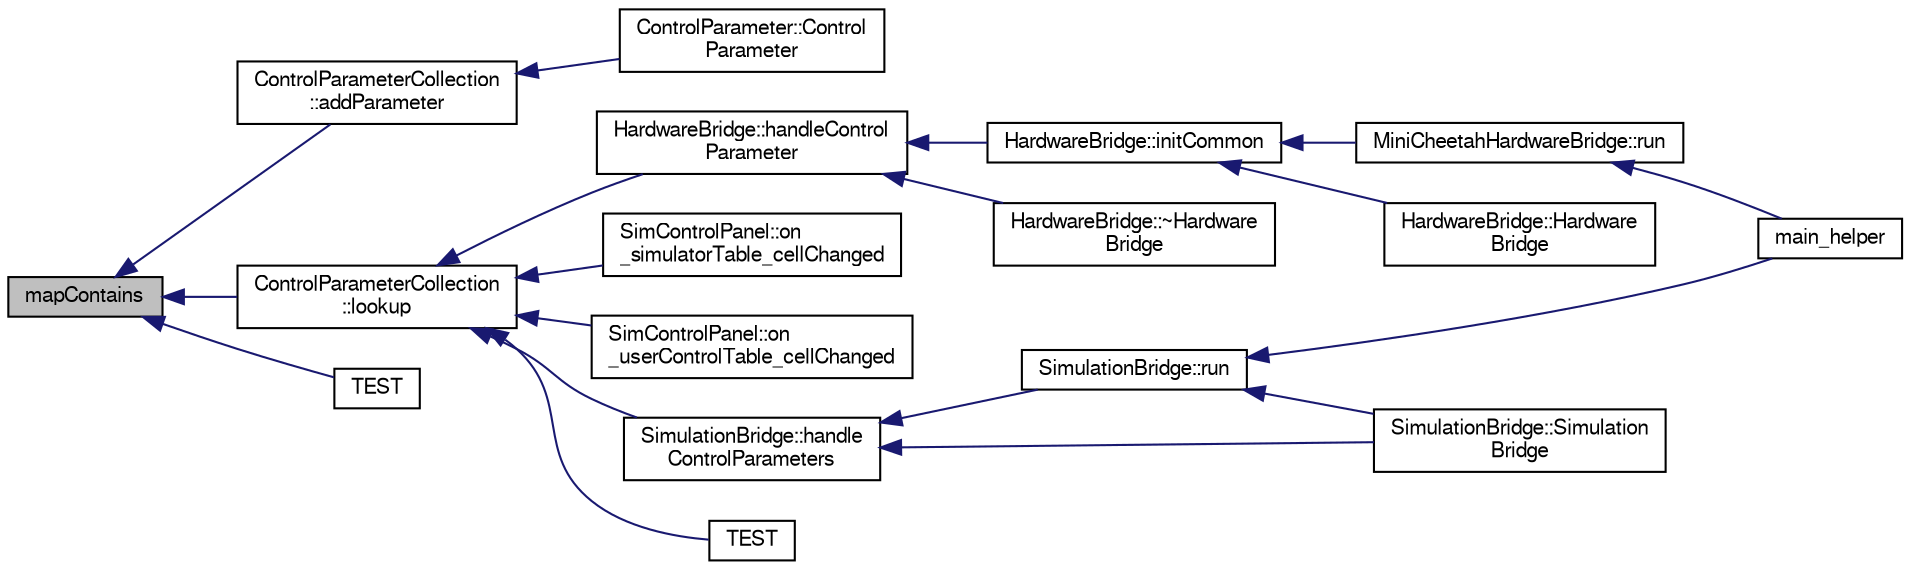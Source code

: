 digraph "mapContains"
{
  edge [fontname="FreeSans",fontsize="10",labelfontname="FreeSans",labelfontsize="10"];
  node [fontname="FreeSans",fontsize="10",shape=record];
  rankdir="LR";
  Node1 [label="mapContains",height=0.2,width=0.4,color="black", fillcolor="grey75", style="filled", fontcolor="black"];
  Node1 -> Node2 [dir="back",color="midnightblue",fontsize="10",style="solid",fontname="FreeSans"];
  Node2 [label="ControlParameterCollection\l::addParameter",height=0.2,width=0.4,color="black", fillcolor="white", style="filled",URL="$dd/da1/class_control_parameter_collection.html#a3080ce39e957349dfe87ba7da7d0d8ec"];
  Node2 -> Node3 [dir="back",color="midnightblue",fontsize="10",style="solid",fontname="FreeSans"];
  Node3 [label="ControlParameter::Control\lParameter",height=0.2,width=0.4,color="black", fillcolor="white", style="filled",URL="$da/d98/class_control_parameter.html#ac3856141809ee15f4c1e5fb3899bf1f9"];
  Node1 -> Node4 [dir="back",color="midnightblue",fontsize="10",style="solid",fontname="FreeSans"];
  Node4 [label="ControlParameterCollection\l::lookup",height=0.2,width=0.4,color="black", fillcolor="white", style="filled",URL="$dd/da1/class_control_parameter_collection.html#a9e6262aa46992ca879b50d70df030a56"];
  Node4 -> Node5 [dir="back",color="midnightblue",fontsize="10",style="solid",fontname="FreeSans"];
  Node5 [label="HardwareBridge::handleControl\lParameter",height=0.2,width=0.4,color="black", fillcolor="white", style="filled",URL="$d8/dd8/class_hardware_bridge.html#aa5bd1ccd29e15e2f0ecb5b3f65795784"];
  Node5 -> Node6 [dir="back",color="midnightblue",fontsize="10",style="solid",fontname="FreeSans"];
  Node6 [label="HardwareBridge::initCommon",height=0.2,width=0.4,color="black", fillcolor="white", style="filled",URL="$d8/dd8/class_hardware_bridge.html#a4a8078bc3b30d7260281598990243262"];
  Node6 -> Node7 [dir="back",color="midnightblue",fontsize="10",style="solid",fontname="FreeSans"];
  Node7 [label="MiniCheetahHardwareBridge::run",height=0.2,width=0.4,color="black", fillcolor="white", style="filled",URL="$d0/dc5/class_mini_cheetah_hardware_bridge.html#a685c0e118f44327e7734119bd232d484"];
  Node7 -> Node8 [dir="back",color="midnightblue",fontsize="10",style="solid",fontname="FreeSans"];
  Node8 [label="main_helper",height=0.2,width=0.4,color="black", fillcolor="white", style="filled",URL="$d3/dfa/main__helper_8cpp.html#acd1b6ffaae55ecc3c765c38ce5bf3a95"];
  Node6 -> Node9 [dir="back",color="midnightblue",fontsize="10",style="solid",fontname="FreeSans"];
  Node9 [label="HardwareBridge::Hardware\lBridge",height=0.2,width=0.4,color="black", fillcolor="white", style="filled",URL="$d8/dd8/class_hardware_bridge.html#a5de3c6c9f311c568c2ba4468e9b73313"];
  Node5 -> Node10 [dir="back",color="midnightblue",fontsize="10",style="solid",fontname="FreeSans"];
  Node10 [label="HardwareBridge::~Hardware\lBridge",height=0.2,width=0.4,color="black", fillcolor="white", style="filled",URL="$d8/dd8/class_hardware_bridge.html#a038873f692d1128e00c75f2b897ebdbd"];
  Node4 -> Node11 [dir="back",color="midnightblue",fontsize="10",style="solid",fontname="FreeSans"];
  Node11 [label="SimControlPanel::on\l_simulatorTable_cellChanged",height=0.2,width=0.4,color="black", fillcolor="white", style="filled",URL="$d1/d22/class_sim_control_panel.html#a6f6f79d1ec8e5b96b862652a286846bf"];
  Node4 -> Node12 [dir="back",color="midnightblue",fontsize="10",style="solid",fontname="FreeSans"];
  Node12 [label="SimControlPanel::on\l_userControlTable_cellChanged",height=0.2,width=0.4,color="black", fillcolor="white", style="filled",URL="$d1/d22/class_sim_control_panel.html#a0228e09f693480d3975515c2536dd9d2"];
  Node4 -> Node13 [dir="back",color="midnightblue",fontsize="10",style="solid",fontname="FreeSans"];
  Node13 [label="SimulationBridge::handle\lControlParameters",height=0.2,width=0.4,color="black", fillcolor="white", style="filled",URL="$d8/d3a/class_simulation_bridge.html#aba095e0bb12ca2f27d64e32015c397c1"];
  Node13 -> Node14 [dir="back",color="midnightblue",fontsize="10",style="solid",fontname="FreeSans"];
  Node14 [label="SimulationBridge::run",height=0.2,width=0.4,color="black", fillcolor="white", style="filled",URL="$d8/d3a/class_simulation_bridge.html#a0a9846e88d9afe3370ffe10db348a366"];
  Node14 -> Node8 [dir="back",color="midnightblue",fontsize="10",style="solid",fontname="FreeSans"];
  Node14 -> Node15 [dir="back",color="midnightblue",fontsize="10",style="solid",fontname="FreeSans"];
  Node15 [label="SimulationBridge::Simulation\lBridge",height=0.2,width=0.4,color="black", fillcolor="white", style="filled",URL="$d8/d3a/class_simulation_bridge.html#a5cdefecff31a17a54c840de90020d230"];
  Node13 -> Node15 [dir="back",color="midnightblue",fontsize="10",style="solid",fontname="FreeSans"];
  Node4 -> Node16 [dir="back",color="midnightblue",fontsize="10",style="solid",fontname="FreeSans"];
  Node16 [label="TEST",height=0.2,width=0.4,color="black", fillcolor="white", style="filled",URL="$db/d74/test___control_parameters_8cpp.html#ad071c61fdb5068d12eafa985aea5134a"];
  Node1 -> Node17 [dir="back",color="midnightblue",fontsize="10",style="solid",fontname="FreeSans"];
  Node17 [label="TEST",height=0.2,width=0.4,color="black", fillcolor="white", style="filled",URL="$d9/d35/test__utilities_8cpp.html#aeaac677234be6dd607e676ece8bdeb31"];
}
